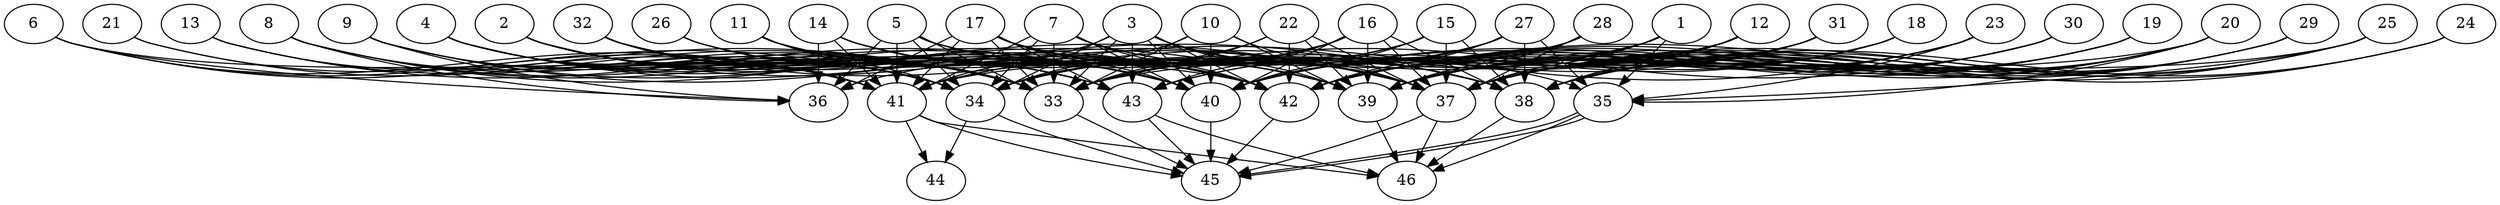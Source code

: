 // DAG (tier=3-complex, mode=data, n=46, ccr=0.525, fat=0.868, density=0.785, regular=0.309, jump=0.224, mindata=4194304, maxdata=33554432)
// DAG automatically generated by daggen at Sun Aug 24 16:33:35 2025
// /home/ermia/Project/Environments/daggen/bin/daggen --dot --ccr 0.525 --fat 0.868 --regular 0.309 --density 0.785 --jump 0.224 --mindata 4194304 --maxdata 33554432 -n 46 
digraph G {
  1 [size="435267257197528704", alpha="0.05", expect_size="217633628598764352"]
  1 -> 33 [size ="317897507340288"]
  1 -> 34 [size ="317897507340288"]
  1 -> 35 [size ="317897507340288"]
  1 -> 37 [size ="317897507340288"]
  1 -> 39 [size ="317897507340288"]
  1 -> 42 [size ="317897507340288"]
  2 [size="391503587868195776", alpha="0.04", expect_size="195751793934097888"]
  2 -> 33 [size ="7154422438166528"]
  2 -> 34 [size ="7154422438166528"]
  2 -> 37 [size ="7154422438166528"]
  2 -> 40 [size ="7154422438166528"]
  2 -> 41 [size ="7154422438166528"]
  2 -> 42 [size ="7154422438166528"]
  2 -> 43 [size ="7154422438166528"]
  3 [size="2741667477228531744768", alpha="0.02", expect_size="1370833738614265872384"]
  3 -> 33 [size ="1567111293960192"]
  3 -> 34 [size ="1567111293960192"]
  3 -> 35 [size ="1567111293960192"]
  3 -> 37 [size ="1567111293960192"]
  3 -> 39 [size ="1567111293960192"]
  3 -> 40 [size ="1567111293960192"]
  3 -> 41 [size ="1567111293960192"]
  3 -> 42 [size ="1567111293960192"]
  3 -> 43 [size ="1567111293960192"]
  4 [size="1918753618865946624000", alpha="0.01", expect_size="959376809432973312000"]
  4 -> 33 [size ="1235291524300800"]
  4 -> 34 [size ="1235291524300800"]
  4 -> 37 [size ="1235291524300800"]
  4 -> 40 [size ="1235291524300800"]
  4 -> 41 [size ="1235291524300800"]
  4 -> 42 [size ="1235291524300800"]
  4 -> 43 [size ="1235291524300800"]
  5 [size="7845909815338456064", alpha="0.09", expect_size="3922954907669228032"]
  5 -> 33 [size ="7412468267614208"]
  5 -> 34 [size ="7412468267614208"]
  5 -> 36 [size ="7412468267614208"]
  5 -> 37 [size ="7412468267614208"]
  5 -> 38 [size ="7412468267614208"]
  5 -> 39 [size ="7412468267614208"]
  5 -> 41 [size ="7412468267614208"]
  5 -> 42 [size ="7412468267614208"]
  6 [size="9646898680491520000", alpha="0.17", expect_size="4823449340245760000"]
  6 -> 33 [size ="3817987320578048"]
  6 -> 34 [size ="3817987320578048"]
  6 -> 36 [size ="3817987320578048"]
  6 -> 41 [size ="3817987320578048"]
  6 -> 42 [size ="3817987320578048"]
  7 [size="163887473181852992", alpha="0.12", expect_size="81943736590926496"]
  7 -> 33 [size ="6860586176479232"]
  7 -> 34 [size ="6860586176479232"]
  7 -> 37 [size ="6860586176479232"]
  7 -> 38 [size ="6860586176479232"]
  7 -> 40 [size ="6860586176479232"]
  7 -> 41 [size ="6860586176479232"]
  7 -> 42 [size ="6860586176479232"]
  8 [size="305204416012744576", alpha="0.00", expect_size="152602208006372288"]
  8 -> 33 [size ="7994499796041728"]
  8 -> 34 [size ="7994499796041728"]
  8 -> 36 [size ="7994499796041728"]
  8 -> 37 [size ="7994499796041728"]
  8 -> 40 [size ="7994499796041728"]
  8 -> 42 [size ="7994499796041728"]
  9 [size="454167520451674048", alpha="0.16", expect_size="227083760225837024"]
  9 -> 33 [size ="8044817879662592"]
  9 -> 34 [size ="8044817879662592"]
  9 -> 36 [size ="8044817879662592"]
  9 -> 38 [size ="8044817879662592"]
  9 -> 39 [size ="8044817879662592"]
  10 [size="7670260016771596288", alpha="0.01", expect_size="3835130008385798144"]
  10 -> 33 [size ="4894045742563328"]
  10 -> 34 [size ="4894045742563328"]
  10 -> 37 [size ="4894045742563328"]
  10 -> 39 [size ="4894045742563328"]
  10 -> 40 [size ="4894045742563328"]
  11 [size="8097321677161587", alpha="0.07", expect_size="4048660838580793"]
  11 -> 33 [size ="294885080956928"]
  11 -> 34 [size ="294885080956928"]
  11 -> 39 [size ="294885080956928"]
  11 -> 40 [size ="294885080956928"]
  11 -> 42 [size ="294885080956928"]
  12 [size="464159530045755648", alpha="0.17", expect_size="232079765022877824"]
  12 -> 33 [size ="8057812043169792"]
  12 -> 37 [size ="8057812043169792"]
  12 -> 38 [size ="8057812043169792"]
  12 -> 39 [size ="8057812043169792"]
  12 -> 40 [size ="8057812043169792"]
  12 -> 43 [size ="8057812043169792"]
  13 [size="30601596000271484", alpha="0.14", expect_size="15300798000135742"]
  13 -> 33 [size ="487718912000000"]
  13 -> 40 [size ="487718912000000"]
  13 -> 41 [size ="487718912000000"]
  14 [size="96328184978309680", alpha="0.12", expect_size="48164092489154840"]
  14 -> 36 [size ="5621514661527552"]
  14 -> 37 [size ="5621514661527552"]
  14 -> 39 [size ="5621514661527552"]
  14 -> 40 [size ="5621514661527552"]
  14 -> 41 [size ="5621514661527552"]
  14 -> 42 [size ="5621514661527552"]
  15 [size="5190110298043305689088", alpha="0.08", expect_size="2595055149021652844544"]
  15 -> 33 [size ="2398139147354112"]
  15 -> 37 [size ="2398139147354112"]
  15 -> 38 [size ="2398139147354112"]
  15 -> 40 [size ="2398139147354112"]
  15 -> 41 [size ="2398139147354112"]
  16 [size="112124380786450112", alpha="0.10", expect_size="56062190393225056"]
  16 -> 33 [size ="3412389777113088"]
  16 -> 36 [size ="3412389777113088"]
  16 -> 37 [size ="3412389777113088"]
  16 -> 38 [size ="3412389777113088"]
  16 -> 39 [size ="3412389777113088"]
  16 -> 40 [size ="3412389777113088"]
  16 -> 43 [size ="3412389777113088"]
  17 [size="2899577839225183232", alpha="0.00", expect_size="1449788919612591616"]
  17 -> 33 [size ="1408964021452800"]
  17 -> 36 [size ="1408964021452800"]
  17 -> 37 [size ="1408964021452800"]
  17 -> 38 [size ="1408964021452800"]
  17 -> 39 [size ="1408964021452800"]
  17 -> 40 [size ="1408964021452800"]
  17 -> 41 [size ="1408964021452800"]
  17 -> 42 [size ="1408964021452800"]
  17 -> 43 [size ="1408964021452800"]
  18 [size="350802658349006208", alpha="0.02", expect_size="175401329174503104"]
  18 -> 37 [size ="285413067456512"]
  18 -> 38 [size ="285413067456512"]
  18 -> 39 [size ="285413067456512"]
  18 -> 40 [size ="285413067456512"]
  18 -> 43 [size ="285413067456512"]
  19 [size="90741405417024512", alpha="0.13", expect_size="45370702708512256"]
  19 -> 37 [size ="4808110870888448"]
  19 -> 38 [size ="4808110870888448"]
  19 -> 39 [size ="4808110870888448"]
  19 -> 40 [size ="4808110870888448"]
  19 -> 42 [size ="4808110870888448"]
  20 [size="879583067037096320", alpha="0.04", expect_size="439791533518548160"]
  20 -> 35 [size ="342202936983552"]
  20 -> 37 [size ="342202936983552"]
  20 -> 38 [size ="342202936983552"]
  20 -> 40 [size ="342202936983552"]
  20 -> 41 [size ="342202936983552"]
  20 -> 42 [size ="342202936983552"]
  21 [size="24644853791432550383616", alpha="0.12", expect_size="12322426895716275191808"]
  21 -> 33 [size ="6774971682521088"]
  21 -> 41 [size ="6774971682521088"]
  22 [size="285193013132063616", alpha="0.08", expect_size="142596506566031808"]
  22 -> 33 [size ="7910815378178048"]
  22 -> 34 [size ="7910815378178048"]
  22 -> 37 [size ="7910815378178048"]
  22 -> 39 [size ="7910815378178048"]
  22 -> 42 [size ="7910815378178048"]
  23 [size="100186310592113504", alpha="0.02", expect_size="50093155296056752"]
  23 -> 35 [size ="3054162661081088"]
  23 -> 37 [size ="3054162661081088"]
  23 -> 39 [size ="3054162661081088"]
  23 -> 41 [size ="3054162661081088"]
  23 -> 42 [size ="3054162661081088"]
  24 [size="5800860020725974016", alpha="0.04", expect_size="2900430010362987008"]
  24 -> 37 [size ="7311078585270272"]
  24 -> 38 [size ="7311078585270272"]
  24 -> 42 [size ="7311078585270272"]
  25 [size="19628882058565719687168", alpha="0.17", expect_size="9814441029282859843584"]
  25 -> 33 [size ="5821305131630592"]
  25 -> 35 [size ="5821305131630592"]
  25 -> 37 [size ="5821305131630592"]
  25 -> 38 [size ="5821305131630592"]
  25 -> 42 [size ="5821305131630592"]
  26 [size="1381742944075321966592", alpha="0.19", expect_size="690871472037660983296"]
  26 -> 33 [size ="992448906002432"]
  26 -> 42 [size ="992448906002432"]
  26 -> 43 [size ="992448906002432"]
  27 [size="5037836389779509346304", alpha="0.10", expect_size="2518918194889754673152"]
  27 -> 33 [size ="2351000346165248"]
  27 -> 34 [size ="2351000346165248"]
  27 -> 35 [size ="2351000346165248"]
  27 -> 38 [size ="2351000346165248"]
  27 -> 40 [size ="2351000346165248"]
  27 -> 42 [size ="2351000346165248"]
  28 [size="12468221023549198", alpha="0.03", expect_size="6234110511774599"]
  28 -> 34 [size ="1356623209562112"]
  28 -> 37 [size ="1356623209562112"]
  28 -> 39 [size ="1356623209562112"]
  28 -> 42 [size ="1356623209562112"]
  29 [size="264788671556064000", alpha="0.14", expect_size="132394335778032000"]
  29 -> 37 [size ="5953754809499648"]
  29 -> 38 [size ="5953754809499648"]
  29 -> 39 [size ="5953754809499648"]
  29 -> 42 [size ="5953754809499648"]
  30 [size="37766801558036472", alpha="0.13", expect_size="18883400779018236"]
  30 -> 33 [size ="600386096332800"]
  30 -> 37 [size ="600386096332800"]
  30 -> 38 [size ="600386096332800"]
  30 -> 39 [size ="600386096332800"]
  30 -> 42 [size ="600386096332800"]
  31 [size="4593846662280717008896", alpha="0.06", expect_size="2296923331140358504448"]
  31 -> 33 [size ="2210756871323648"]
  31 -> 37 [size ="2210756871323648"]
  31 -> 38 [size ="2210756871323648"]
  31 -> 40 [size ="2210756871323648"]
  31 -> 42 [size ="2210756871323648"]
  32 [size="237898378058988288", alpha="0.15", expect_size="118949189029494144"]
  32 -> 33 [size ="8813093115133952"]
  32 -> 34 [size ="8813093115133952"]
  32 -> 38 [size ="8813093115133952"]
  32 -> 40 [size ="8813093115133952"]
  32 -> 41 [size ="8813093115133952"]
  32 -> 42 [size ="8813093115133952"]
  32 -> 43 [size ="8813093115133952"]
  33 [size="1322399519272354185216", alpha="0.09", expect_size="661199759636177092608"]
  33 -> 45 [size ="963825566220288"]
  34 [size="16429137672749172736", alpha="0.08", expect_size="8214568836374586368"]
  34 -> 44 [size ="8352688190259200"]
  34 -> 45 [size ="8352688190259200"]
  35 [size="545220704372410368", alpha="0.06", expect_size="272610352186205184"]
  35 -> 45 [size ="8867011522199552"]
  35 -> 45 [size ="8867011522199552"]
  35 -> 46 [size ="8867011522199552"]
  36 [size="380536518954203712", alpha="0.15", expect_size="190268259477101856"]
  37 [size="2125464183484746563584", alpha="0.09", expect_size="1062732091742373281792"]
  37 -> 45 [size ="1322490357874688"]
  37 -> 46 [size ="1322490357874688"]
  38 [size="28338453732671368", alpha="0.12", expect_size="14169226866335684"]
  38 -> 46 [size ="712947466764288"]
  39 [size="5835475884992324608", alpha="0.08", expect_size="2917737942496162304"]
  39 -> 46 [size ="2125528345608192"]
  40 [size="1328071946843395328", alpha="0.09", expect_size="664035973421697664"]
  40 -> 45 [size ="905219252682752"]
  41 [size="1187478564810704640", alpha="0.02", expect_size="593739282405352320"]
  41 -> 44 [size ="510101219704832"]
  41 -> 45 [size ="510101219704832"]
  41 -> 46 [size ="510101219704832"]
  42 [size="1830540126319413760", alpha="0.06", expect_size="915270063159706880"]
  42 -> 45 [size ="1508057506906112"]
  43 [size="1772727850971133116416", alpha="0.05", expect_size="886363925485566558208"]
  43 -> 45 [size ="1171794258034688"]
  43 -> 46 [size ="1171794258034688"]
  44 [size="2721941582706626", alpha="0.07", expect_size="1360970791353313"]
  45 [size="1728088832548609792", alpha="0.09", expect_size="864044416274304896"]
  46 [size="15613877140524602", alpha="0.09", expect_size="7806938570262301"]
}